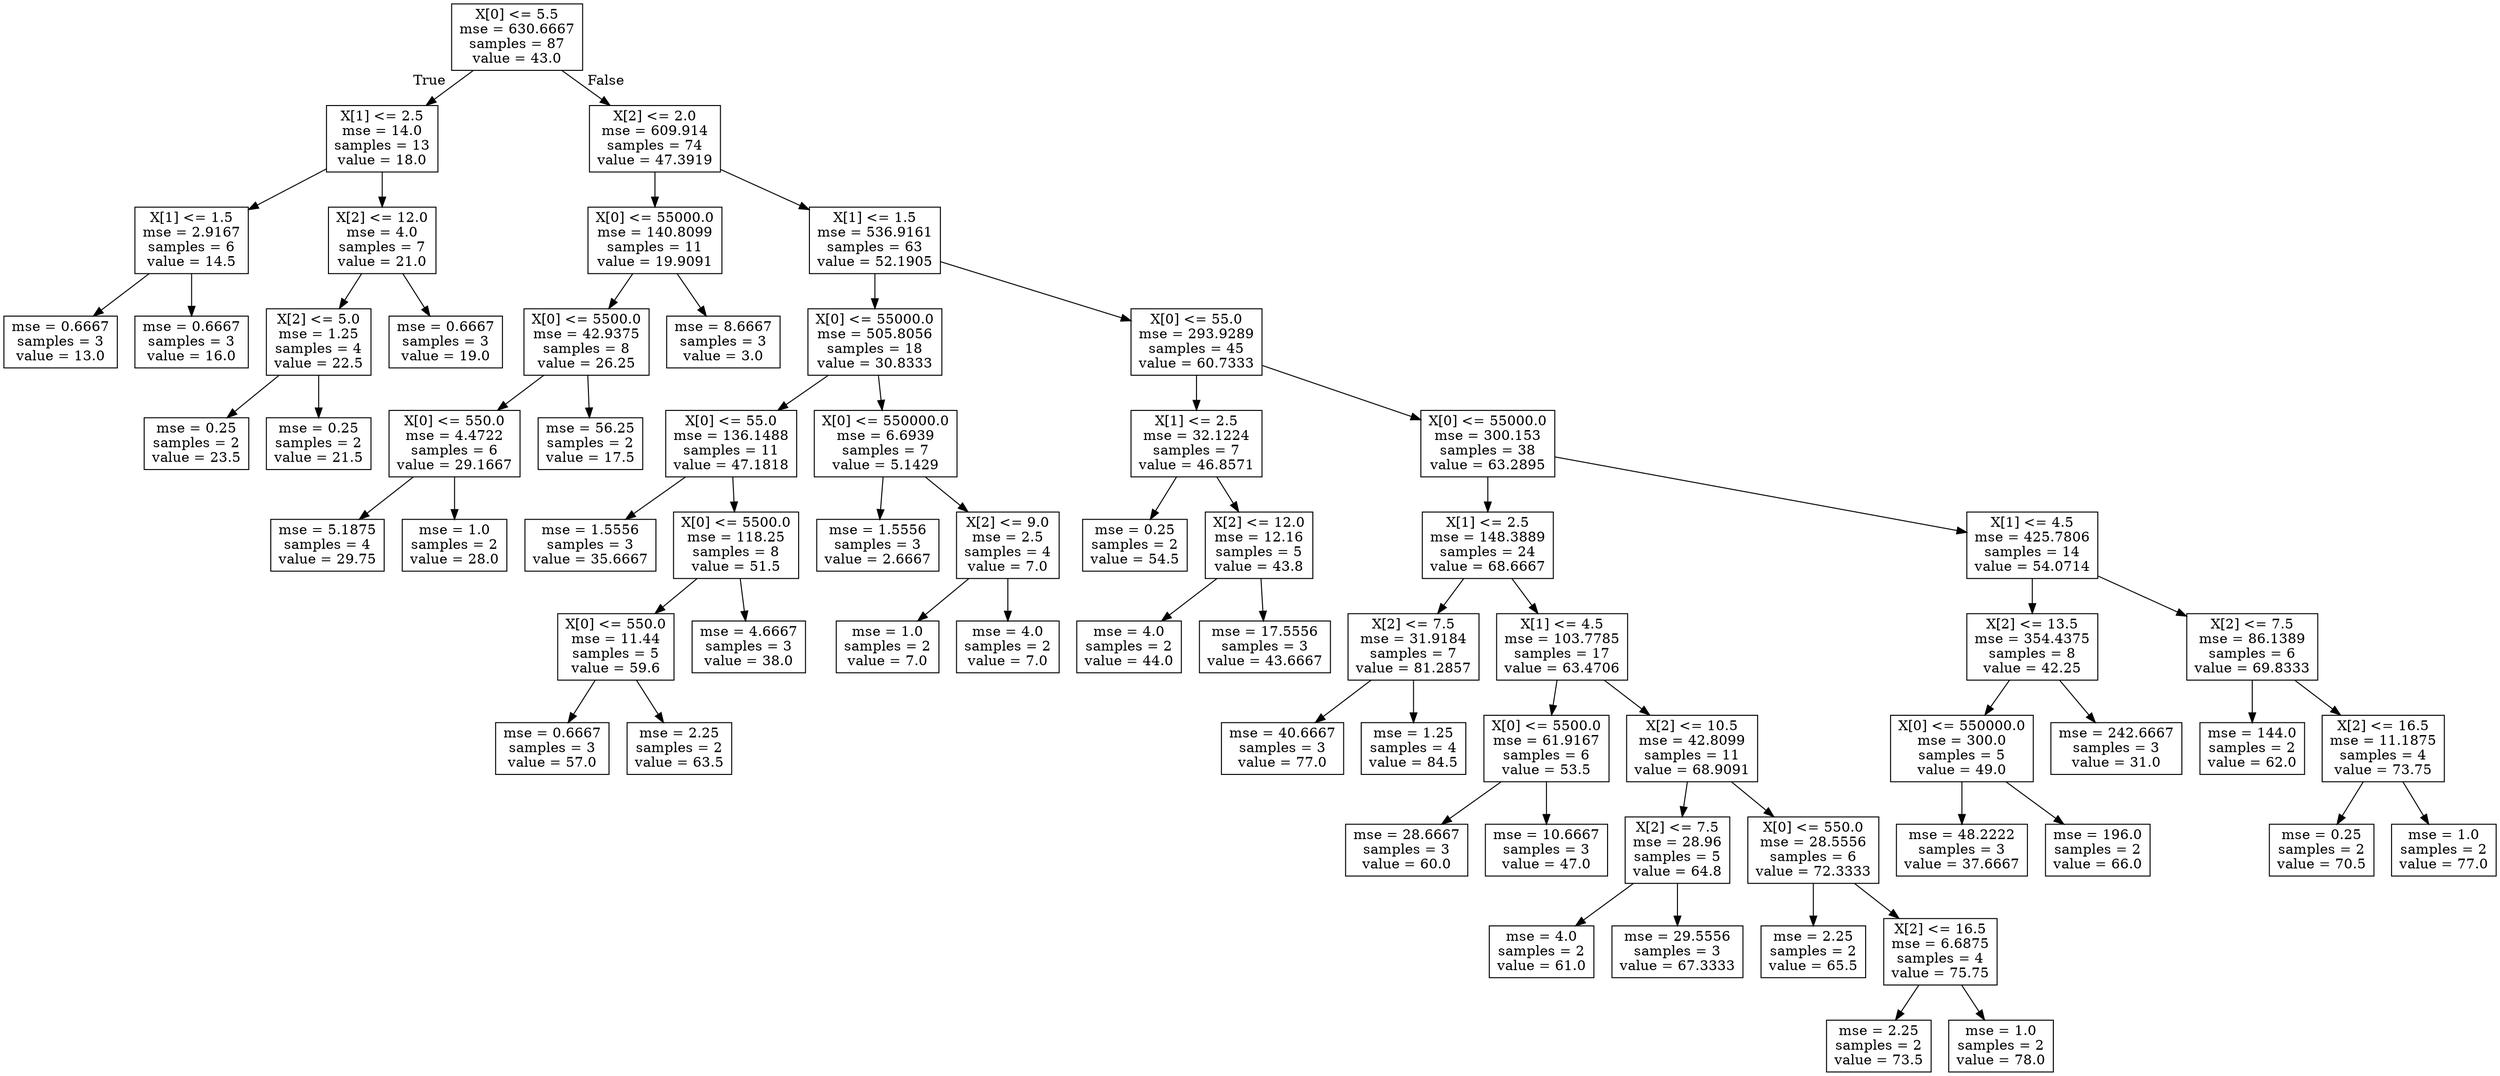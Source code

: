 digraph Tree {
node [shape=box] ;
0 [label="X[0] <= 5.5\nmse = 630.6667\nsamples = 87\nvalue = 43.0"] ;
1 [label="X[1] <= 2.5\nmse = 14.0\nsamples = 13\nvalue = 18.0"] ;
0 -> 1 [labeldistance=2.5, labelangle=45, headlabel="True"] ;
2 [label="X[1] <= 1.5\nmse = 2.9167\nsamples = 6\nvalue = 14.5"] ;
1 -> 2 ;
3 [label="mse = 0.6667\nsamples = 3\nvalue = 13.0"] ;
2 -> 3 ;
4 [label="mse = 0.6667\nsamples = 3\nvalue = 16.0"] ;
2 -> 4 ;
5 [label="X[2] <= 12.0\nmse = 4.0\nsamples = 7\nvalue = 21.0"] ;
1 -> 5 ;
6 [label="X[2] <= 5.0\nmse = 1.25\nsamples = 4\nvalue = 22.5"] ;
5 -> 6 ;
7 [label="mse = 0.25\nsamples = 2\nvalue = 23.5"] ;
6 -> 7 ;
8 [label="mse = 0.25\nsamples = 2\nvalue = 21.5"] ;
6 -> 8 ;
9 [label="mse = 0.6667\nsamples = 3\nvalue = 19.0"] ;
5 -> 9 ;
10 [label="X[2] <= 2.0\nmse = 609.914\nsamples = 74\nvalue = 47.3919"] ;
0 -> 10 [labeldistance=2.5, labelangle=-45, headlabel="False"] ;
11 [label="X[0] <= 55000.0\nmse = 140.8099\nsamples = 11\nvalue = 19.9091"] ;
10 -> 11 ;
12 [label="X[0] <= 5500.0\nmse = 42.9375\nsamples = 8\nvalue = 26.25"] ;
11 -> 12 ;
13 [label="X[0] <= 550.0\nmse = 4.4722\nsamples = 6\nvalue = 29.1667"] ;
12 -> 13 ;
14 [label="mse = 5.1875\nsamples = 4\nvalue = 29.75"] ;
13 -> 14 ;
15 [label="mse = 1.0\nsamples = 2\nvalue = 28.0"] ;
13 -> 15 ;
16 [label="mse = 56.25\nsamples = 2\nvalue = 17.5"] ;
12 -> 16 ;
17 [label="mse = 8.6667\nsamples = 3\nvalue = 3.0"] ;
11 -> 17 ;
18 [label="X[1] <= 1.5\nmse = 536.9161\nsamples = 63\nvalue = 52.1905"] ;
10 -> 18 ;
19 [label="X[0] <= 55000.0\nmse = 505.8056\nsamples = 18\nvalue = 30.8333"] ;
18 -> 19 ;
20 [label="X[0] <= 55.0\nmse = 136.1488\nsamples = 11\nvalue = 47.1818"] ;
19 -> 20 ;
21 [label="mse = 1.5556\nsamples = 3\nvalue = 35.6667"] ;
20 -> 21 ;
22 [label="X[0] <= 5500.0\nmse = 118.25\nsamples = 8\nvalue = 51.5"] ;
20 -> 22 ;
23 [label="X[0] <= 550.0\nmse = 11.44\nsamples = 5\nvalue = 59.6"] ;
22 -> 23 ;
24 [label="mse = 0.6667\nsamples = 3\nvalue = 57.0"] ;
23 -> 24 ;
25 [label="mse = 2.25\nsamples = 2\nvalue = 63.5"] ;
23 -> 25 ;
26 [label="mse = 4.6667\nsamples = 3\nvalue = 38.0"] ;
22 -> 26 ;
27 [label="X[0] <= 550000.0\nmse = 6.6939\nsamples = 7\nvalue = 5.1429"] ;
19 -> 27 ;
28 [label="mse = 1.5556\nsamples = 3\nvalue = 2.6667"] ;
27 -> 28 ;
29 [label="X[2] <= 9.0\nmse = 2.5\nsamples = 4\nvalue = 7.0"] ;
27 -> 29 ;
30 [label="mse = 1.0\nsamples = 2\nvalue = 7.0"] ;
29 -> 30 ;
31 [label="mse = 4.0\nsamples = 2\nvalue = 7.0"] ;
29 -> 31 ;
32 [label="X[0] <= 55.0\nmse = 293.9289\nsamples = 45\nvalue = 60.7333"] ;
18 -> 32 ;
33 [label="X[1] <= 2.5\nmse = 32.1224\nsamples = 7\nvalue = 46.8571"] ;
32 -> 33 ;
34 [label="mse = 0.25\nsamples = 2\nvalue = 54.5"] ;
33 -> 34 ;
35 [label="X[2] <= 12.0\nmse = 12.16\nsamples = 5\nvalue = 43.8"] ;
33 -> 35 ;
36 [label="mse = 4.0\nsamples = 2\nvalue = 44.0"] ;
35 -> 36 ;
37 [label="mse = 17.5556\nsamples = 3\nvalue = 43.6667"] ;
35 -> 37 ;
38 [label="X[0] <= 55000.0\nmse = 300.153\nsamples = 38\nvalue = 63.2895"] ;
32 -> 38 ;
39 [label="X[1] <= 2.5\nmse = 148.3889\nsamples = 24\nvalue = 68.6667"] ;
38 -> 39 ;
40 [label="X[2] <= 7.5\nmse = 31.9184\nsamples = 7\nvalue = 81.2857"] ;
39 -> 40 ;
41 [label="mse = 40.6667\nsamples = 3\nvalue = 77.0"] ;
40 -> 41 ;
42 [label="mse = 1.25\nsamples = 4\nvalue = 84.5"] ;
40 -> 42 ;
43 [label="X[1] <= 4.5\nmse = 103.7785\nsamples = 17\nvalue = 63.4706"] ;
39 -> 43 ;
44 [label="X[0] <= 5500.0\nmse = 61.9167\nsamples = 6\nvalue = 53.5"] ;
43 -> 44 ;
45 [label="mse = 28.6667\nsamples = 3\nvalue = 60.0"] ;
44 -> 45 ;
46 [label="mse = 10.6667\nsamples = 3\nvalue = 47.0"] ;
44 -> 46 ;
47 [label="X[2] <= 10.5\nmse = 42.8099\nsamples = 11\nvalue = 68.9091"] ;
43 -> 47 ;
48 [label="X[2] <= 7.5\nmse = 28.96\nsamples = 5\nvalue = 64.8"] ;
47 -> 48 ;
49 [label="mse = 4.0\nsamples = 2\nvalue = 61.0"] ;
48 -> 49 ;
50 [label="mse = 29.5556\nsamples = 3\nvalue = 67.3333"] ;
48 -> 50 ;
51 [label="X[0] <= 550.0\nmse = 28.5556\nsamples = 6\nvalue = 72.3333"] ;
47 -> 51 ;
52 [label="mse = 2.25\nsamples = 2\nvalue = 65.5"] ;
51 -> 52 ;
53 [label="X[2] <= 16.5\nmse = 6.6875\nsamples = 4\nvalue = 75.75"] ;
51 -> 53 ;
54 [label="mse = 2.25\nsamples = 2\nvalue = 73.5"] ;
53 -> 54 ;
55 [label="mse = 1.0\nsamples = 2\nvalue = 78.0"] ;
53 -> 55 ;
56 [label="X[1] <= 4.5\nmse = 425.7806\nsamples = 14\nvalue = 54.0714"] ;
38 -> 56 ;
57 [label="X[2] <= 13.5\nmse = 354.4375\nsamples = 8\nvalue = 42.25"] ;
56 -> 57 ;
58 [label="X[0] <= 550000.0\nmse = 300.0\nsamples = 5\nvalue = 49.0"] ;
57 -> 58 ;
59 [label="mse = 48.2222\nsamples = 3\nvalue = 37.6667"] ;
58 -> 59 ;
60 [label="mse = 196.0\nsamples = 2\nvalue = 66.0"] ;
58 -> 60 ;
61 [label="mse = 242.6667\nsamples = 3\nvalue = 31.0"] ;
57 -> 61 ;
62 [label="X[2] <= 7.5\nmse = 86.1389\nsamples = 6\nvalue = 69.8333"] ;
56 -> 62 ;
63 [label="mse = 144.0\nsamples = 2\nvalue = 62.0"] ;
62 -> 63 ;
64 [label="X[2] <= 16.5\nmse = 11.1875\nsamples = 4\nvalue = 73.75"] ;
62 -> 64 ;
65 [label="mse = 0.25\nsamples = 2\nvalue = 70.5"] ;
64 -> 65 ;
66 [label="mse = 1.0\nsamples = 2\nvalue = 77.0"] ;
64 -> 66 ;
}